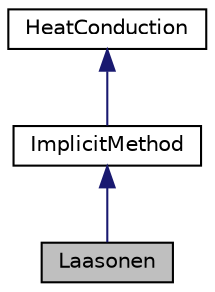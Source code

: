 digraph "Laasonen"
{
  edge [fontname="Helvetica",fontsize="10",labelfontname="Helvetica",labelfontsize="10"];
  node [fontname="Helvetica",fontsize="10",shape=record];
  Node0 [label="Laasonen",height=0.2,width=0.4,color="black", fillcolor="grey75", style="filled", fontcolor="black"];
  Node1 -> Node0 [dir="back",color="midnightblue",fontsize="10",style="solid",fontname="Helvetica"];
  Node1 [label="ImplicitMethod",height=0.2,width=0.4,color="black", fillcolor="white", style="filled",URL="$class_implicit_method.html",tooltip="Sub Abstract Class used to calculate the Implicit scheme. "];
  Node2 -> Node1 [dir="back",color="midnightblue",fontsize="10",style="solid",fontname="Helvetica"];
  Node2 [label="HeatConduction",height=0.2,width=0.4,color="black", fillcolor="white", style="filled",URL="$class_heat_conduction.html",tooltip="Base abstract Class which include all the parameters to solve the problem. "];
}
